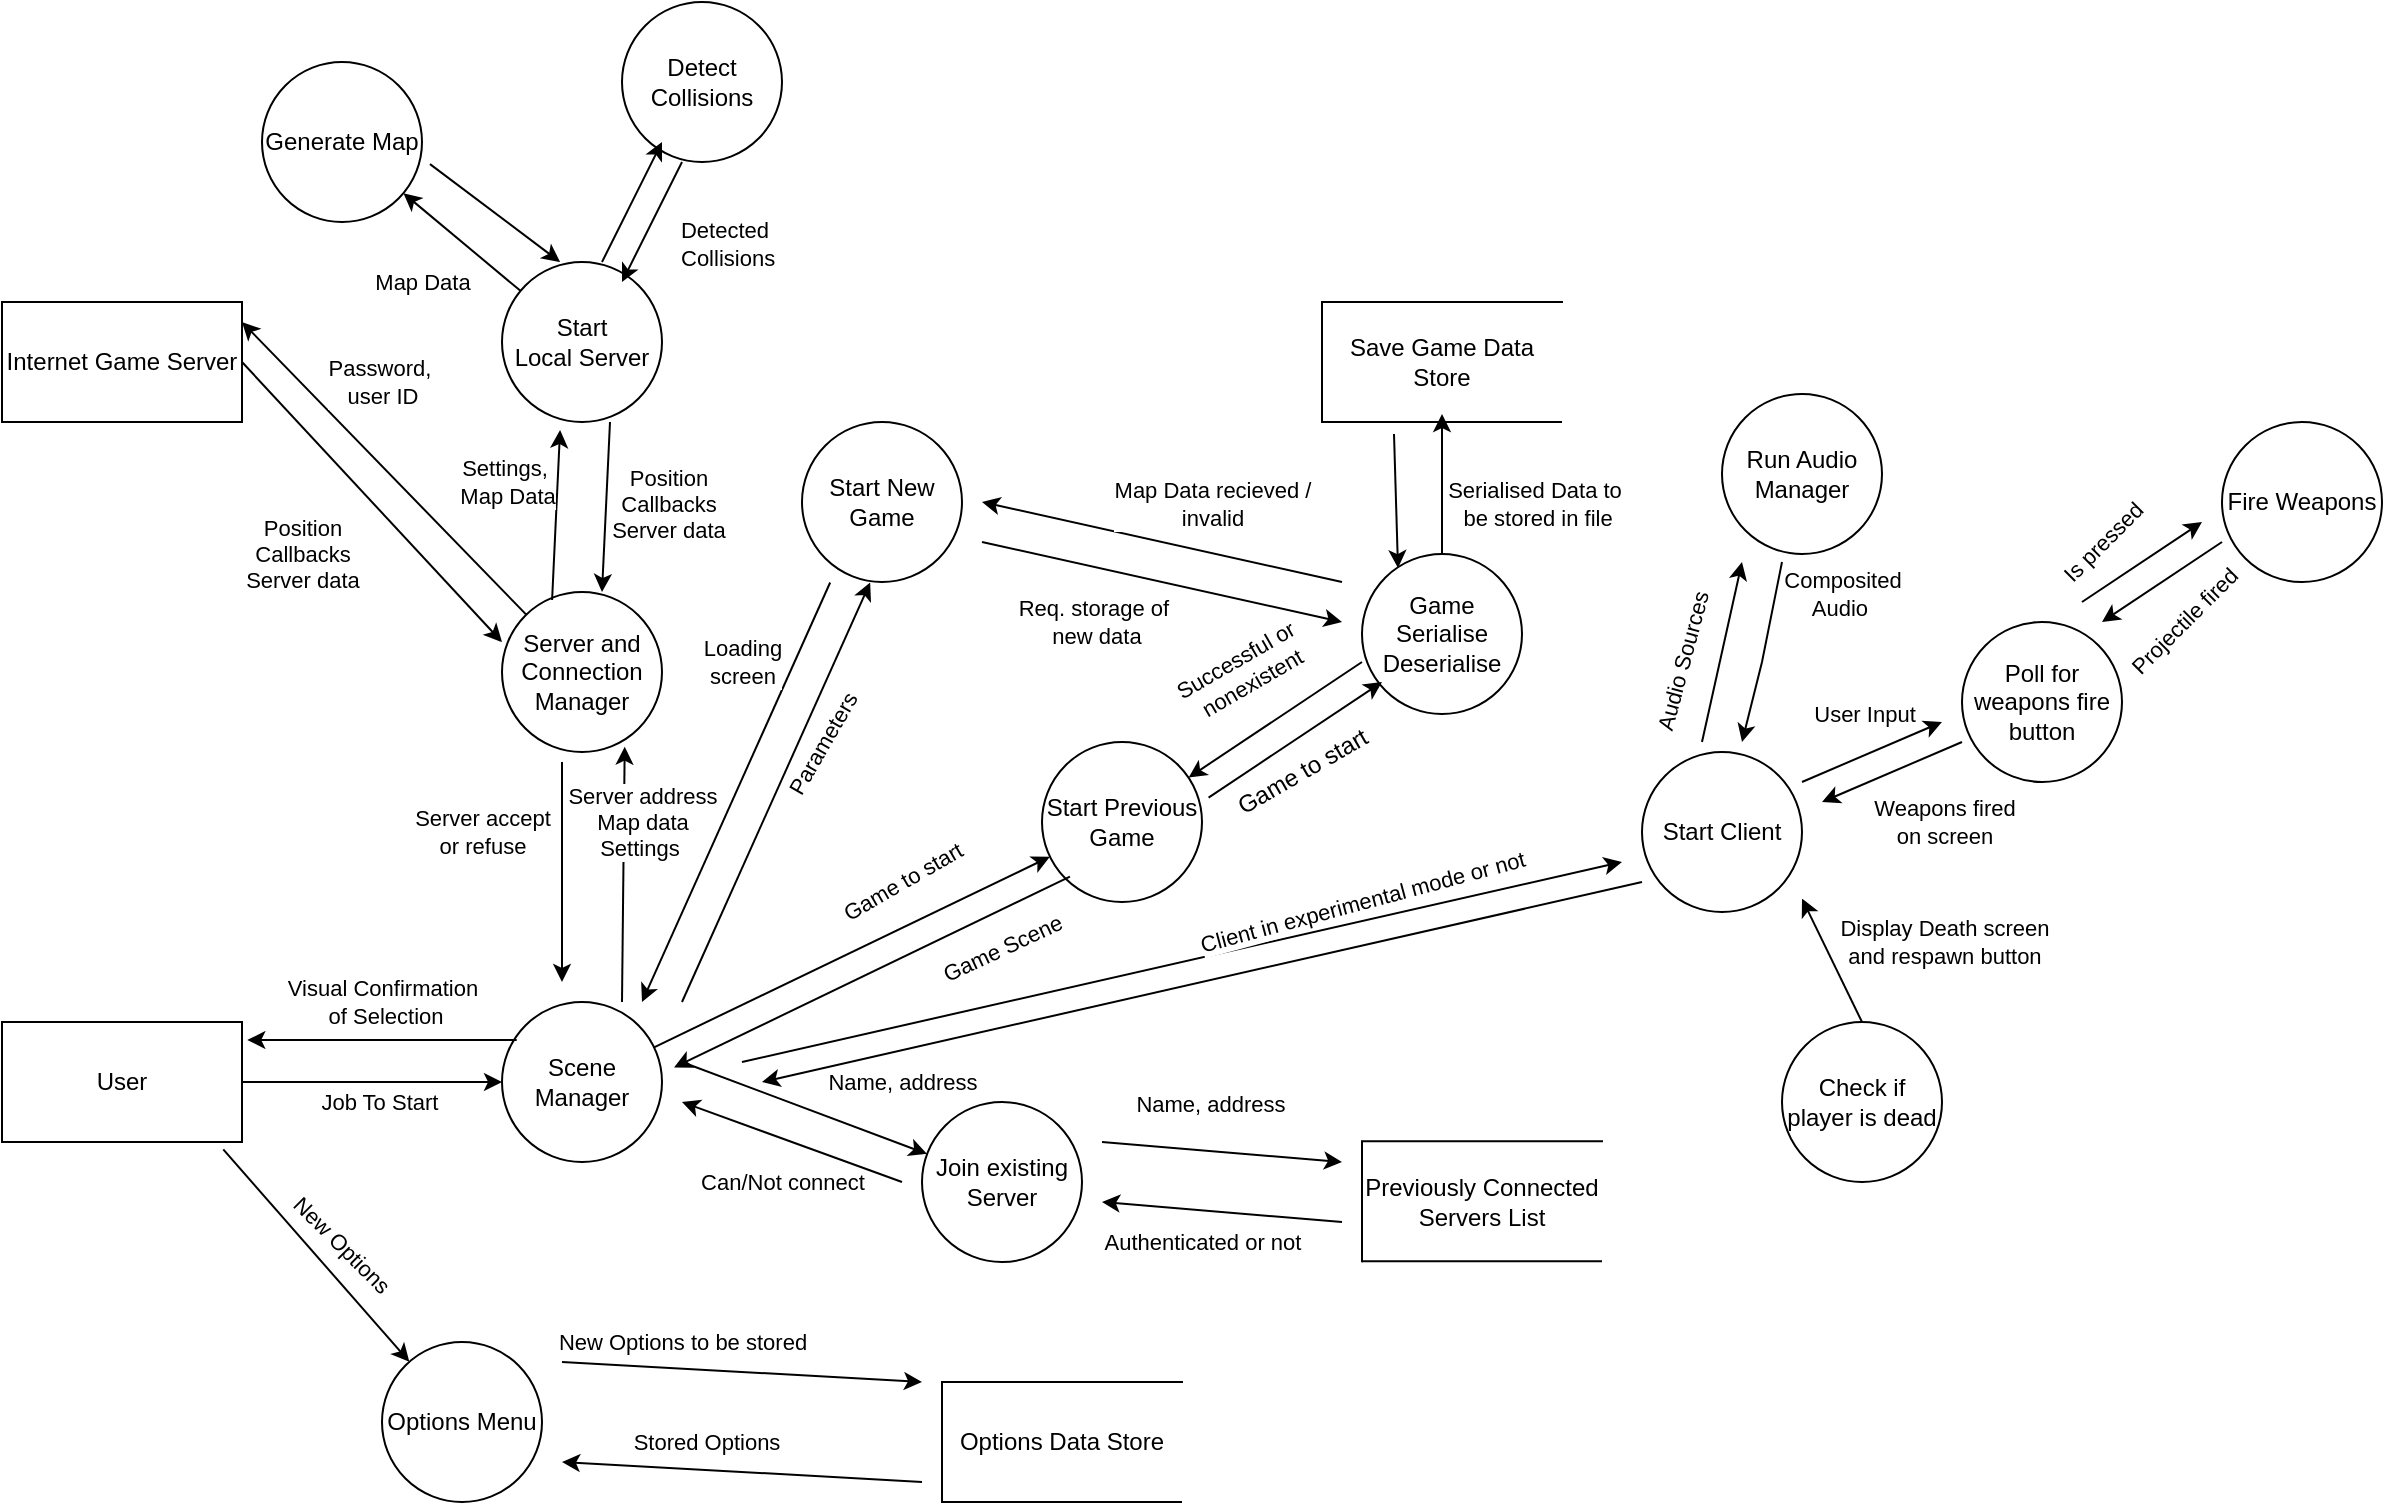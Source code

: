 <mxfile version="20.8.16" type="device"><diagram name="Page-1" id="eSBTYTZie94PI0F3gbaS"><mxGraphModel dx="989" dy="667" grid="1" gridSize="10" guides="1" tooltips="1" connect="1" arrows="1" fold="1" page="1" pageScale="1" pageWidth="827" pageHeight="1169" math="0" shadow="0"><root><mxCell id="0"/><mxCell id="1" parent="0"/><mxCell id="SPoyVn8s7T1L9ii8GCxz-6" style="edgeStyle=orthogonalEdgeStyle;rounded=0;orthogonalLoop=1;jettySize=auto;html=1;exitX=1;exitY=0.5;exitDx=0;exitDy=0;entryX=0;entryY=0.5;entryDx=0;entryDy=0;" edge="1" parent="1" source="SPoyVn8s7T1L9ii8GCxz-1" target="SPoyVn8s7T1L9ii8GCxz-2"><mxGeometry relative="1" as="geometry"/></mxCell><mxCell id="SPoyVn8s7T1L9ii8GCxz-25" value="Job To Start&amp;nbsp;" style="edgeLabel;html=1;align=center;verticalAlign=middle;resizable=0;points=[];" vertex="1" connectable="0" parent="SPoyVn8s7T1L9ii8GCxz-6"><mxGeometry x="-0.323" relative="1" as="geometry"><mxPoint x="26" y="10" as="offset"/></mxGeometry></mxCell><mxCell id="SPoyVn8s7T1L9ii8GCxz-1" value="User" style="rounded=0;whiteSpace=wrap;html=1;" vertex="1" parent="1"><mxGeometry x="280" y="800" width="120" height="60" as="geometry"/></mxCell><mxCell id="SPoyVn8s7T1L9ii8GCxz-2" value="Scene Manager" style="ellipse;whiteSpace=wrap;html=1;aspect=fixed;" vertex="1" parent="1"><mxGeometry x="530" y="790" width="80" height="80" as="geometry"/></mxCell><mxCell id="SPoyVn8s7T1L9ii8GCxz-3" value="Server and Connection Manager" style="ellipse;whiteSpace=wrap;html=1;aspect=fixed;" vertex="1" parent="1"><mxGeometry x="530" y="585" width="80" height="80" as="geometry"/></mxCell><mxCell id="SPoyVn8s7T1L9ii8GCxz-7" value="" style="endArrow=classic;html=1;rounded=0;exitX=0.092;exitY=0.238;exitDx=0;exitDy=0;exitPerimeter=0;entryX=1.022;entryY=0.15;entryDx=0;entryDy=0;entryPerimeter=0;" edge="1" parent="1" source="SPoyVn8s7T1L9ii8GCxz-2" target="SPoyVn8s7T1L9ii8GCxz-1"><mxGeometry width="50" height="50" relative="1" as="geometry"><mxPoint x="480" y="900" as="sourcePoint"/><mxPoint x="410" y="810" as="targetPoint"/></mxGeometry></mxCell><mxCell id="SPoyVn8s7T1L9ii8GCxz-26" value="Visual Confirmation&lt;br&gt;&amp;nbsp;of Selection" style="edgeLabel;html=1;align=center;verticalAlign=middle;resizable=0;points=[];" vertex="1" connectable="0" parent="SPoyVn8s7T1L9ii8GCxz-7"><mxGeometry x="0.228" y="-2" relative="1" as="geometry"><mxPoint x="15" y="-17" as="offset"/></mxGeometry></mxCell><mxCell id="SPoyVn8s7T1L9ii8GCxz-8" value="" style="endArrow=classic;html=1;rounded=0;entryX=0.767;entryY=0.967;entryDx=0;entryDy=0;entryPerimeter=0;" edge="1" parent="1" target="SPoyVn8s7T1L9ii8GCxz-3"><mxGeometry width="50" height="50" relative="1" as="geometry"><mxPoint x="590" y="790" as="sourcePoint"/><mxPoint x="590" y="670" as="targetPoint"/></mxGeometry></mxCell><mxCell id="SPoyVn8s7T1L9ii8GCxz-85" value="Server address&lt;br&gt;Map data&lt;br&gt;Settings&amp;nbsp;" style="edgeLabel;html=1;align=center;verticalAlign=middle;resizable=0;points=[];" vertex="1" connectable="0" parent="SPoyVn8s7T1L9ii8GCxz-8"><mxGeometry x="0.482" y="-1" relative="1" as="geometry"><mxPoint x="8" y="4" as="offset"/></mxGeometry></mxCell><mxCell id="SPoyVn8s7T1L9ii8GCxz-9" value="" style="endArrow=classic;html=1;rounded=0;" edge="1" parent="1"><mxGeometry width="50" height="50" relative="1" as="geometry"><mxPoint x="560" y="670" as="sourcePoint"/><mxPoint x="560" y="780" as="targetPoint"/></mxGeometry></mxCell><mxCell id="SPoyVn8s7T1L9ii8GCxz-84" value="Server accept &lt;br&gt;or refuse" style="edgeLabel;html=1;align=center;verticalAlign=middle;resizable=0;points=[];" vertex="1" connectable="0" parent="SPoyVn8s7T1L9ii8GCxz-9"><mxGeometry x="-0.327" y="1" relative="1" as="geometry"><mxPoint x="-41" y="-2" as="offset"/></mxGeometry></mxCell><mxCell id="SPoyVn8s7T1L9ii8GCxz-10" value="Options Menu" style="ellipse;whiteSpace=wrap;html=1;aspect=fixed;" vertex="1" parent="1"><mxGeometry x="470" y="960" width="80" height="80" as="geometry"/></mxCell><mxCell id="SPoyVn8s7T1L9ii8GCxz-17" value="Options Data Store" style="shape=partialRectangle;whiteSpace=wrap;html=1;bottom=0;right=0;fillColor=none;glass=0;" vertex="1" parent="1"><mxGeometry x="750" y="980" width="120" height="60" as="geometry"/></mxCell><mxCell id="SPoyVn8s7T1L9ii8GCxz-18" value="" style="endArrow=classic;html=1;rounded=0;" edge="1" parent="1"><mxGeometry width="50" height="50" relative="1" as="geometry"><mxPoint x="560" y="970" as="sourcePoint"/><mxPoint x="740" y="980" as="targetPoint"/></mxGeometry></mxCell><mxCell id="SPoyVn8s7T1L9ii8GCxz-22" value="New Options to be stored" style="edgeLabel;html=1;align=center;verticalAlign=middle;resizable=0;points=[];" vertex="1" connectable="0" parent="SPoyVn8s7T1L9ii8GCxz-18"><mxGeometry x="-0.392" y="-1" relative="1" as="geometry"><mxPoint x="5" y="-14" as="offset"/></mxGeometry></mxCell><mxCell id="SPoyVn8s7T1L9ii8GCxz-19" value="" style="endArrow=classic;html=1;rounded=0;" edge="1" parent="1"><mxGeometry width="50" height="50" relative="1" as="geometry"><mxPoint x="740" y="1030" as="sourcePoint"/><mxPoint x="560" y="1020" as="targetPoint"/></mxGeometry></mxCell><mxCell id="SPoyVn8s7T1L9ii8GCxz-23" value="Stored Options" style="edgeLabel;html=1;align=center;verticalAlign=middle;resizable=0;points=[];" vertex="1" connectable="0" parent="SPoyVn8s7T1L9ii8GCxz-19"><mxGeometry x="0.201" y="-2" relative="1" as="geometry"><mxPoint y="-12" as="offset"/></mxGeometry></mxCell><mxCell id="SPoyVn8s7T1L9ii8GCxz-20" value="" style="endArrow=classic;html=1;rounded=0;exitX=0.922;exitY=1.061;exitDx=0;exitDy=0;exitPerimeter=0;" edge="1" parent="1" source="SPoyVn8s7T1L9ii8GCxz-1" target="SPoyVn8s7T1L9ii8GCxz-10"><mxGeometry width="50" height="50" relative="1" as="geometry"><mxPoint x="620" y="960" as="sourcePoint"/><mxPoint x="670" y="910" as="targetPoint"/></mxGeometry></mxCell><mxCell id="SPoyVn8s7T1L9ii8GCxz-21" value="New Options" style="edgeLabel;html=1;align=center;verticalAlign=middle;resizable=0;points=[];rotation=45;" vertex="1" connectable="0" parent="SPoyVn8s7T1L9ii8GCxz-20"><mxGeometry x="0.294" y="-3" relative="1" as="geometry"><mxPoint x="1" y="-24" as="offset"/></mxGeometry></mxCell><mxCell id="SPoyVn8s7T1L9ii8GCxz-27" value="" style="endArrow=none;html=1;rounded=0;exitX=0;exitY=1;exitDx=0;exitDy=0;entryX=1;entryY=1;entryDx=0;entryDy=0;" edge="1" parent="1" source="SPoyVn8s7T1L9ii8GCxz-17" target="SPoyVn8s7T1L9ii8GCxz-17"><mxGeometry width="50" height="50" relative="1" as="geometry"><mxPoint x="620" y="900" as="sourcePoint"/><mxPoint x="670" y="850" as="targetPoint"/></mxGeometry></mxCell><mxCell id="SPoyVn8s7T1L9ii8GCxz-28" value="Save Game Data Store" style="shape=partialRectangle;whiteSpace=wrap;html=1;bottom=0;right=0;fillColor=none;glass=0;" vertex="1" parent="1"><mxGeometry x="940" y="440" width="120" height="60" as="geometry"/></mxCell><mxCell id="SPoyVn8s7T1L9ii8GCxz-29" value="" style="endArrow=none;html=1;rounded=0;exitX=0;exitY=1;exitDx=0;exitDy=0;entryX=1;entryY=1;entryDx=0;entryDy=0;" edge="1" parent="1" source="SPoyVn8s7T1L9ii8GCxz-28" target="SPoyVn8s7T1L9ii8GCxz-28"><mxGeometry width="50" height="50" relative="1" as="geometry"><mxPoint x="810" y="360" as="sourcePoint"/><mxPoint x="860" y="310" as="targetPoint"/><Array as="points"><mxPoint x="976" y="500"/></Array></mxGeometry></mxCell><mxCell id="SPoyVn8s7T1L9ii8GCxz-31" style="edgeStyle=orthogonalEdgeStyle;rounded=0;orthogonalLoop=1;jettySize=auto;html=1;exitX=0.5;exitY=0;exitDx=0;exitDy=0;" edge="1" parent="1" source="SPoyVn8s7T1L9ii8GCxz-30"><mxGeometry relative="1" as="geometry"><mxPoint x="1000" y="496" as="targetPoint"/></mxGeometry></mxCell><mxCell id="SPoyVn8s7T1L9ii8GCxz-33" value="Serialised Data to&lt;br&gt;&amp;nbsp;be stored in file" style="edgeLabel;html=1;align=center;verticalAlign=middle;resizable=0;points=[];" vertex="1" connectable="0" parent="SPoyVn8s7T1L9ii8GCxz-31"><mxGeometry x="-0.324" y="-1" relative="1" as="geometry"><mxPoint x="45" y="-1" as="offset"/></mxGeometry></mxCell><mxCell id="SPoyVn8s7T1L9ii8GCxz-30" value="Game Serialise Deserialise" style="ellipse;whiteSpace=wrap;html=1;aspect=fixed;glass=0;" vertex="1" parent="1"><mxGeometry x="960" y="566" width="80" height="80" as="geometry"/></mxCell><mxCell id="SPoyVn8s7T1L9ii8GCxz-32" value="" style="endArrow=classic;html=1;rounded=0;entryX=0.225;entryY=0.088;entryDx=0;entryDy=0;entryPerimeter=0;" edge="1" parent="1" target="SPoyVn8s7T1L9ii8GCxz-30"><mxGeometry width="50" height="50" relative="1" as="geometry"><mxPoint x="976" y="506" as="sourcePoint"/><mxPoint x="1166" y="636" as="targetPoint"/></mxGeometry></mxCell><mxCell id="SPoyVn8s7T1L9ii8GCxz-34" value="Start Previous Game" style="ellipse;whiteSpace=wrap;html=1;aspect=fixed;glass=0;" vertex="1" parent="1"><mxGeometry x="800" y="660" width="80" height="80" as="geometry"/></mxCell><mxCell id="SPoyVn8s7T1L9ii8GCxz-35" value="Start New Game" style="ellipse;whiteSpace=wrap;html=1;aspect=fixed;glass=0;" vertex="1" parent="1"><mxGeometry x="680" y="500" width="80" height="80" as="geometry"/></mxCell><mxCell id="SPoyVn8s7T1L9ii8GCxz-36" value="Join existing Server" style="ellipse;whiteSpace=wrap;html=1;aspect=fixed;glass=0;" vertex="1" parent="1"><mxGeometry x="740" y="840" width="80" height="80" as="geometry"/></mxCell><mxCell id="SPoyVn8s7T1L9ii8GCxz-37" value="Previously Connected Servers List" style="shape=partialRectangle;whiteSpace=wrap;html=1;bottom=0;right=0;fillColor=none;glass=0;" vertex="1" parent="1"><mxGeometry x="960" y="859.62" width="120" height="60" as="geometry"/></mxCell><mxCell id="SPoyVn8s7T1L9ii8GCxz-38" value="" style="endArrow=none;html=1;rounded=0;exitX=0;exitY=1;exitDx=0;exitDy=0;entryX=1;entryY=1;entryDx=0;entryDy=0;" edge="1" parent="1" source="SPoyVn8s7T1L9ii8GCxz-37" target="SPoyVn8s7T1L9ii8GCxz-37"><mxGeometry width="50" height="50" relative="1" as="geometry"><mxPoint x="830" y="779.62" as="sourcePoint"/><mxPoint x="880" y="729.62" as="targetPoint"/></mxGeometry></mxCell><mxCell id="SPoyVn8s7T1L9ii8GCxz-39" value="" style="endArrow=classic;html=1;rounded=0;" edge="1" parent="1"><mxGeometry width="50" height="50" relative="1" as="geometry"><mxPoint x="830" y="860" as="sourcePoint"/><mxPoint x="950" y="870" as="targetPoint"/></mxGeometry></mxCell><mxCell id="SPoyVn8s7T1L9ii8GCxz-87" value="Name, address" style="edgeLabel;html=1;align=center;verticalAlign=middle;resizable=0;points=[];" vertex="1" connectable="0" parent="SPoyVn8s7T1L9ii8GCxz-39"><mxGeometry x="-0.115" y="1" relative="1" as="geometry"><mxPoint y="-23" as="offset"/></mxGeometry></mxCell><mxCell id="SPoyVn8s7T1L9ii8GCxz-40" value="" style="endArrow=classic;html=1;rounded=0;" edge="1" parent="1"><mxGeometry width="50" height="50" relative="1" as="geometry"><mxPoint x="950" y="900" as="sourcePoint"/><mxPoint x="830" y="890" as="targetPoint"/></mxGeometry></mxCell><mxCell id="SPoyVn8s7T1L9ii8GCxz-88" value="Authenticated or not" style="edgeLabel;html=1;align=center;verticalAlign=middle;resizable=0;points=[];" vertex="1" connectable="0" parent="SPoyVn8s7T1L9ii8GCxz-40"><mxGeometry x="0.419" y="1" relative="1" as="geometry"><mxPoint x="15" y="16" as="offset"/></mxGeometry></mxCell><mxCell id="SPoyVn8s7T1L9ii8GCxz-41" value="" style="endArrow=classic;html=1;rounded=0;" edge="1" parent="1" target="SPoyVn8s7T1L9ii8GCxz-36"><mxGeometry width="50" height="50" relative="1" as="geometry"><mxPoint x="620" y="820" as="sourcePoint"/><mxPoint x="710" y="830" as="targetPoint"/></mxGeometry></mxCell><mxCell id="SPoyVn8s7T1L9ii8GCxz-86" value="Name, address" style="edgeLabel;html=1;align=center;verticalAlign=middle;resizable=0;points=[];" vertex="1" connectable="0" parent="SPoyVn8s7T1L9ii8GCxz-41"><mxGeometry x="0.482" y="1" relative="1" as="geometry"><mxPoint x="19" y="-23" as="offset"/></mxGeometry></mxCell><mxCell id="SPoyVn8s7T1L9ii8GCxz-42" value="" style="endArrow=classic;html=1;rounded=0;" edge="1" parent="1"><mxGeometry width="50" height="50" relative="1" as="geometry"><mxPoint x="730" y="880" as="sourcePoint"/><mxPoint x="620" y="840" as="targetPoint"/></mxGeometry></mxCell><mxCell id="SPoyVn8s7T1L9ii8GCxz-89" value="Can/Not connect" style="edgeLabel;html=1;align=center;verticalAlign=middle;resizable=0;points=[];" vertex="1" connectable="0" parent="SPoyVn8s7T1L9ii8GCxz-42"><mxGeometry x="-0.284" y="2" relative="1" as="geometry"><mxPoint x="-20" y="12" as="offset"/></mxGeometry></mxCell><mxCell id="SPoyVn8s7T1L9ii8GCxz-43" value="" style="endArrow=classic;html=1;rounded=0;" edge="1" parent="1"><mxGeometry width="50" height="50" relative="1" as="geometry"><mxPoint x="770" y="560" as="sourcePoint"/><mxPoint x="950" y="600" as="targetPoint"/></mxGeometry></mxCell><mxCell id="SPoyVn8s7T1L9ii8GCxz-101" value="Req. storage of&amp;nbsp;&lt;br&gt;new data" style="edgeLabel;html=1;align=center;verticalAlign=middle;resizable=0;points=[];" vertex="1" connectable="0" parent="SPoyVn8s7T1L9ii8GCxz-43"><mxGeometry x="-0.277" relative="1" as="geometry"><mxPoint x="-8" y="25" as="offset"/></mxGeometry></mxCell><mxCell id="SPoyVn8s7T1L9ii8GCxz-44" value="" style="endArrow=none;html=1;rounded=0;startArrow=classic;startFill=1;endFill=0;" edge="1" parent="1"><mxGeometry width="50" height="50" relative="1" as="geometry"><mxPoint x="770" y="540" as="sourcePoint"/><mxPoint x="950" y="580" as="targetPoint"/></mxGeometry></mxCell><mxCell id="SPoyVn8s7T1L9ii8GCxz-100" value="Map Data recieved /&lt;br&gt;invalid" style="edgeLabel;html=1;align=center;verticalAlign=middle;resizable=0;points=[];" vertex="1" connectable="0" parent="SPoyVn8s7T1L9ii8GCxz-44"><mxGeometry x="0.272" y="1" relative="1" as="geometry"><mxPoint y="-24" as="offset"/></mxGeometry></mxCell><mxCell id="SPoyVn8s7T1L9ii8GCxz-45" value="" style="endArrow=none;html=1;rounded=0;startArrow=classic;startFill=1;endFill=0;entryX=0;entryY=0.675;entryDx=0;entryDy=0;entryPerimeter=0;" edge="1" parent="1" source="SPoyVn8s7T1L9ii8GCxz-34" target="SPoyVn8s7T1L9ii8GCxz-30"><mxGeometry width="50" height="50" relative="1" as="geometry"><mxPoint x="780" y="550" as="sourcePoint"/><mxPoint x="960" y="590" as="targetPoint"/></mxGeometry></mxCell><mxCell id="SPoyVn8s7T1L9ii8GCxz-104" value="Successful or&lt;br&gt;&amp;nbsp;nonexistent" style="edgeLabel;html=1;align=center;verticalAlign=middle;resizable=0;points=[];rotation=-30;" vertex="1" connectable="0" parent="SPoyVn8s7T1L9ii8GCxz-45"><mxGeometry x="0.575" y="-1" relative="1" as="geometry"><mxPoint x="-42" y="-8" as="offset"/></mxGeometry></mxCell><mxCell id="SPoyVn8s7T1L9ii8GCxz-46" value="" style="endArrow=classic;html=1;rounded=0;startArrow=none;startFill=0;endFill=1;entryX=0;entryY=0.675;entryDx=0;entryDy=0;entryPerimeter=0;" edge="1" parent="1"><mxGeometry width="50" height="50" relative="1" as="geometry"><mxPoint x="883.282" y="687.812" as="sourcePoint"/><mxPoint x="970" y="630" as="targetPoint"/></mxGeometry></mxCell><mxCell id="SPoyVn8s7T1L9ii8GCxz-47" value="" style="endArrow=classic;html=1;rounded=0;" edge="1" parent="1" source="SPoyVn8s7T1L9ii8GCxz-2" target="SPoyVn8s7T1L9ii8GCxz-34"><mxGeometry width="50" height="50" relative="1" as="geometry"><mxPoint x="650" y="710" as="sourcePoint"/><mxPoint x="700" y="660" as="targetPoint"/></mxGeometry></mxCell><mxCell id="SPoyVn8s7T1L9ii8GCxz-102" value="Game to start" style="edgeLabel;html=1;align=center;verticalAlign=middle;resizable=0;points=[];rotation=-30;" vertex="1" connectable="0" parent="SPoyVn8s7T1L9ii8GCxz-47"><mxGeometry x="0.657" y="-1" relative="1" as="geometry"><mxPoint x="-41" y="-5" as="offset"/></mxGeometry></mxCell><mxCell id="SPoyVn8s7T1L9ii8GCxz-48" value="" style="endArrow=none;html=1;rounded=0;endFill=0;startArrow=classic;startFill=1;" edge="1" parent="1"><mxGeometry width="50" height="50" relative="1" as="geometry"><mxPoint x="616.064" y="822.696" as="sourcePoint"/><mxPoint x="813.96" y="727.353" as="targetPoint"/></mxGeometry></mxCell><mxCell id="SPoyVn8s7T1L9ii8GCxz-105" value="Game Scene" style="edgeLabel;html=1;align=center;verticalAlign=middle;resizable=0;points=[];rotation=-25;" vertex="1" connectable="0" parent="SPoyVn8s7T1L9ii8GCxz-48"><mxGeometry x="0.211" y="2" relative="1" as="geometry"><mxPoint x="45" as="offset"/></mxGeometry></mxCell><mxCell id="SPoyVn8s7T1L9ii8GCxz-49" value="" style="endArrow=none;html=1;rounded=0;endFill=0;startArrow=classic;startFill=1;exitX=0.426;exitY=1.003;exitDx=0;exitDy=0;exitPerimeter=0;" edge="1" parent="1" source="SPoyVn8s7T1L9ii8GCxz-35"><mxGeometry width="50" height="50" relative="1" as="geometry"><mxPoint x="690" y="630" as="sourcePoint"/><mxPoint x="620" y="790" as="targetPoint"/></mxGeometry></mxCell><mxCell id="SPoyVn8s7T1L9ii8GCxz-94" value="Parameters&amp;nbsp;" style="edgeLabel;html=1;align=center;verticalAlign=middle;resizable=0;points=[];rotation=-60;" vertex="1" connectable="0" parent="SPoyVn8s7T1L9ii8GCxz-49"><mxGeometry x="-0.222" relative="1" as="geometry"><mxPoint x="13" y="-2" as="offset"/></mxGeometry></mxCell><mxCell id="SPoyVn8s7T1L9ii8GCxz-50" value="" style="endArrow=classic;html=1;rounded=0;endFill=1;startArrow=none;startFill=0;exitX=0.426;exitY=1.003;exitDx=0;exitDy=0;exitPerimeter=0;" edge="1" parent="1"><mxGeometry width="50" height="50" relative="1" as="geometry"><mxPoint x="694.08" y="580.24" as="sourcePoint"/><mxPoint x="600" y="790" as="targetPoint"/></mxGeometry></mxCell><mxCell id="SPoyVn8s7T1L9ii8GCxz-95" value="Loading &lt;br&gt;screen" style="edgeLabel;html=1;align=center;verticalAlign=middle;resizable=0;points=[];" vertex="1" connectable="0" parent="SPoyVn8s7T1L9ii8GCxz-50"><mxGeometry x="-0.438" relative="1" as="geometry"><mxPoint x="-18" y="-19" as="offset"/></mxGeometry></mxCell><mxCell id="SPoyVn8s7T1L9ii8GCxz-51" value="Start &lt;br&gt;Local Server" style="ellipse;whiteSpace=wrap;html=1;aspect=fixed;glass=0;" vertex="1" parent="1"><mxGeometry x="530" y="420" width="80" height="80" as="geometry"/></mxCell><mxCell id="SPoyVn8s7T1L9ii8GCxz-52" value="Internet Game Server" style="rounded=0;whiteSpace=wrap;html=1;" vertex="1" parent="1"><mxGeometry x="280" y="440" width="120" height="60" as="geometry"/></mxCell><mxCell id="SPoyVn8s7T1L9ii8GCxz-53" value="" style="endArrow=classic;html=1;rounded=0;entryX=0.363;entryY=1.05;entryDx=0;entryDy=0;entryPerimeter=0;exitX=0.313;exitY=0.05;exitDx=0;exitDy=0;exitPerimeter=0;" edge="1" parent="1" source="SPoyVn8s7T1L9ii8GCxz-3" target="SPoyVn8s7T1L9ii8GCxz-51"><mxGeometry width="50" height="50" relative="1" as="geometry"><mxPoint x="520" y="720" as="sourcePoint"/><mxPoint x="570" y="670" as="targetPoint"/></mxGeometry></mxCell><mxCell id="SPoyVn8s7T1L9ii8GCxz-93" value="Settings,&lt;br&gt;&amp;nbsp;Map Data" style="edgeLabel;html=1;align=center;verticalAlign=middle;resizable=0;points=[];" vertex="1" connectable="0" parent="SPoyVn8s7T1L9ii8GCxz-53"><mxGeometry x="0.191" y="-3" relative="1" as="geometry"><mxPoint x="-30" y="-9" as="offset"/></mxGeometry></mxCell><mxCell id="SPoyVn8s7T1L9ii8GCxz-55" value="" style="endArrow=none;html=1;rounded=0;entryX=0.363;entryY=1.05;entryDx=0;entryDy=0;entryPerimeter=0;exitX=0.313;exitY=0.05;exitDx=0;exitDy=0;exitPerimeter=0;startArrow=classic;startFill=1;endFill=0;" edge="1" parent="1"><mxGeometry width="50" height="50" relative="1" as="geometry"><mxPoint x="580" y="585" as="sourcePoint"/><mxPoint x="584" y="500" as="targetPoint"/></mxGeometry></mxCell><mxCell id="SPoyVn8s7T1L9ii8GCxz-56" value="" style="endArrow=classic;html=1;rounded=0;entryX=0;entryY=0.313;entryDx=0;entryDy=0;entryPerimeter=0;exitX=1;exitY=0.5;exitDx=0;exitDy=0;" edge="1" parent="1" source="SPoyVn8s7T1L9ii8GCxz-52" target="SPoyVn8s7T1L9ii8GCxz-3"><mxGeometry width="50" height="50" relative="1" as="geometry"><mxPoint x="480.0" y="502.5" as="sourcePoint"/><mxPoint x="484.0" y="417.5" as="targetPoint"/></mxGeometry></mxCell><mxCell id="SPoyVn8s7T1L9ii8GCxz-91" value="Position&lt;br&gt;Callbacks&lt;br&gt;Server data" style="edgeLabel;html=1;align=center;verticalAlign=middle;resizable=0;points=[];" vertex="1" connectable="0" parent="SPoyVn8s7T1L9ii8GCxz-56"><mxGeometry x="-0.13" y="-1" relative="1" as="geometry"><mxPoint x="-26" y="34" as="offset"/></mxGeometry></mxCell><mxCell id="SPoyVn8s7T1L9ii8GCxz-57" value="" style="endArrow=none;html=1;rounded=0;exitX=1;exitY=0.5;exitDx=0;exitDy=0;startArrow=classic;startFill=1;endFill=0;" edge="1" parent="1" target="SPoyVn8s7T1L9ii8GCxz-3"><mxGeometry width="50" height="50" relative="1" as="geometry"><mxPoint x="400" y="450" as="sourcePoint"/><mxPoint x="530" y="450" as="targetPoint"/></mxGeometry></mxCell><mxCell id="SPoyVn8s7T1L9ii8GCxz-90" value="Password,&amp;nbsp;&lt;br&gt;user ID" style="edgeLabel;html=1;align=center;verticalAlign=middle;resizable=0;points=[];" vertex="1" connectable="0" parent="SPoyVn8s7T1L9ii8GCxz-57"><mxGeometry x="0.206" y="3" relative="1" as="geometry"><mxPoint x="-18" y="-56" as="offset"/></mxGeometry></mxCell><mxCell id="SPoyVn8s7T1L9ii8GCxz-58" value="Generate Map" style="ellipse;whiteSpace=wrap;html=1;aspect=fixed;glass=0;" vertex="1" parent="1"><mxGeometry x="410" y="320" width="80" height="80" as="geometry"/></mxCell><mxCell id="SPoyVn8s7T1L9ii8GCxz-59" value="Detect Collisions" style="ellipse;whiteSpace=wrap;html=1;aspect=fixed;glass=0;" vertex="1" parent="1"><mxGeometry x="590" y="290" width="80" height="80" as="geometry"/></mxCell><mxCell id="SPoyVn8s7T1L9ii8GCxz-61" value="" style="endArrow=classic;html=1;rounded=0;entryX=0.363;entryY=1.05;entryDx=0;entryDy=0;entryPerimeter=0;exitX=0.625;exitY=0;exitDx=0;exitDy=0;exitPerimeter=0;" edge="1" parent="1" source="SPoyVn8s7T1L9ii8GCxz-51"><mxGeometry width="50" height="50" relative="1" as="geometry"><mxPoint x="606" y="445" as="sourcePoint"/><mxPoint x="610" y="360" as="targetPoint"/></mxGeometry></mxCell><mxCell id="SPoyVn8s7T1L9ii8GCxz-62" value="" style="endArrow=none;html=1;rounded=0;entryX=0.363;entryY=1.05;entryDx=0;entryDy=0;entryPerimeter=0;exitX=0.625;exitY=0;exitDx=0;exitDy=0;exitPerimeter=0;endFill=0;startArrow=classic;startFill=1;" edge="1" parent="1"><mxGeometry width="50" height="50" relative="1" as="geometry"><mxPoint x="590" y="430" as="sourcePoint"/><mxPoint x="620" y="370" as="targetPoint"/></mxGeometry></mxCell><mxCell id="SPoyVn8s7T1L9ii8GCxz-83" value="Detected&lt;br&gt;&amp;nbsp;Collisions" style="edgeLabel;html=1;align=center;verticalAlign=middle;resizable=0;points=[];" vertex="1" connectable="0" parent="SPoyVn8s7T1L9ii8GCxz-62"><mxGeometry x="0.355" relative="1" as="geometry"><mxPoint x="30" y="21" as="offset"/></mxGeometry></mxCell><mxCell id="SPoyVn8s7T1L9ii8GCxz-65" value="" style="endArrow=classic;html=1;rounded=0;" edge="1" parent="1" source="SPoyVn8s7T1L9ii8GCxz-51" target="SPoyVn8s7T1L9ii8GCxz-58"><mxGeometry width="50" height="50" relative="1" as="geometry"><mxPoint x="510" y="490" as="sourcePoint"/><mxPoint x="560" y="440" as="targetPoint"/></mxGeometry></mxCell><mxCell id="SPoyVn8s7T1L9ii8GCxz-82" value="Map Data" style="edgeLabel;html=1;align=center;verticalAlign=middle;resizable=0;points=[];" vertex="1" connectable="0" parent="SPoyVn8s7T1L9ii8GCxz-65"><mxGeometry x="-0.318" y="-1" relative="1" as="geometry"><mxPoint x="-30" y="13" as="offset"/></mxGeometry></mxCell><mxCell id="SPoyVn8s7T1L9ii8GCxz-66" value="" style="endArrow=none;html=1;rounded=0;endFill=0;startArrow=classic;startFill=1;entryX=1.05;entryY=0.638;entryDx=0;entryDy=0;entryPerimeter=0;" edge="1" parent="1" target="SPoyVn8s7T1L9ii8GCxz-58"><mxGeometry width="50" height="50" relative="1" as="geometry"><mxPoint x="559.058" y="420.0" as="sourcePoint"/><mxPoint x="520.964" y="358.146" as="targetPoint"/></mxGeometry></mxCell><mxCell id="SPoyVn8s7T1L9ii8GCxz-67" value="" style="endArrow=classic;html=1;rounded=0;" edge="1" parent="1"><mxGeometry width="50" height="50" relative="1" as="geometry"><mxPoint x="650" y="820" as="sourcePoint"/><mxPoint x="1090" y="720" as="targetPoint"/></mxGeometry></mxCell><mxCell id="SPoyVn8s7T1L9ii8GCxz-107" value="Client in experimental mode or not" style="edgeLabel;html=1;align=center;verticalAlign=middle;resizable=0;points=[];rotation=-15;" vertex="1" connectable="0" parent="SPoyVn8s7T1L9ii8GCxz-67"><mxGeometry x="0.381" y="1" relative="1" as="geometry"><mxPoint x="6" y="-10" as="offset"/></mxGeometry></mxCell><mxCell id="SPoyVn8s7T1L9ii8GCxz-68" value="" style="endArrow=none;html=1;rounded=0;endFill=0;startArrow=classic;startFill=1;" edge="1" parent="1"><mxGeometry width="50" height="50" relative="1" as="geometry"><mxPoint x="660" y="830" as="sourcePoint"/><mxPoint x="1100" y="730" as="targetPoint"/></mxGeometry></mxCell><mxCell id="SPoyVn8s7T1L9ii8GCxz-69" value="Start Client" style="ellipse;whiteSpace=wrap;html=1;aspect=fixed;glass=0;" vertex="1" parent="1"><mxGeometry x="1100" y="665" width="80" height="80" as="geometry"/></mxCell><mxCell id="SPoyVn8s7T1L9ii8GCxz-70" value="Run Audio Manager" style="ellipse;whiteSpace=wrap;html=1;aspect=fixed;glass=0;" vertex="1" parent="1"><mxGeometry x="1140" y="486" width="80" height="80" as="geometry"/></mxCell><mxCell id="SPoyVn8s7T1L9ii8GCxz-71" value="Poll for weapons fire button" style="ellipse;whiteSpace=wrap;html=1;aspect=fixed;glass=0;" vertex="1" parent="1"><mxGeometry x="1260" y="600" width="80" height="80" as="geometry"/></mxCell><mxCell id="SPoyVn8s7T1L9ii8GCxz-72" value="Fire Weapons" style="ellipse;whiteSpace=wrap;html=1;aspect=fixed;glass=0;" vertex="1" parent="1"><mxGeometry x="1390" y="500" width="80" height="80" as="geometry"/></mxCell><mxCell id="SPoyVn8s7T1L9ii8GCxz-73" value="" style="endArrow=classic;html=1;rounded=0;" edge="1" parent="1"><mxGeometry width="50" height="50" relative="1" as="geometry"><mxPoint x="1320" y="590" as="sourcePoint"/><mxPoint x="1380" y="550" as="targetPoint"/></mxGeometry></mxCell><mxCell id="SPoyVn8s7T1L9ii8GCxz-108" value="Is pressed" style="edgeLabel;html=1;align=center;verticalAlign=middle;resizable=0;points=[];rotation=-45;" vertex="1" connectable="0" parent="SPoyVn8s7T1L9ii8GCxz-73"><mxGeometry x="0.497" y="-2" relative="1" as="geometry"><mxPoint x="-36" y="-2" as="offset"/></mxGeometry></mxCell><mxCell id="SPoyVn8s7T1L9ii8GCxz-74" value="" style="endArrow=none;html=1;rounded=0;endFill=0;startArrow=classic;startFill=1;" edge="1" parent="1"><mxGeometry width="50" height="50" relative="1" as="geometry"><mxPoint x="1330" y="600" as="sourcePoint"/><mxPoint x="1390" y="560" as="targetPoint"/></mxGeometry></mxCell><mxCell id="SPoyVn8s7T1L9ii8GCxz-109" value="Projectile fired" style="edgeLabel;html=1;align=center;verticalAlign=middle;resizable=0;points=[];rotation=-45;" vertex="1" connectable="0" parent="SPoyVn8s7T1L9ii8GCxz-74"><mxGeometry x="0.537" y="-2" relative="1" as="geometry"><mxPoint x="-7" y="29" as="offset"/></mxGeometry></mxCell><mxCell id="SPoyVn8s7T1L9ii8GCxz-75" value="" style="endArrow=classic;html=1;rounded=0;" edge="1" parent="1"><mxGeometry width="50" height="50" relative="1" as="geometry"><mxPoint x="1180" y="680" as="sourcePoint"/><mxPoint x="1250" y="650" as="targetPoint"/></mxGeometry></mxCell><mxCell id="SPoyVn8s7T1L9ii8GCxz-97" value="User Input" style="edgeLabel;html=1;align=center;verticalAlign=middle;resizable=0;points=[];" vertex="1" connectable="0" parent="SPoyVn8s7T1L9ii8GCxz-75"><mxGeometry x="0.308" y="-1" relative="1" as="geometry"><mxPoint x="-16" y="-15" as="offset"/></mxGeometry></mxCell><mxCell id="SPoyVn8s7T1L9ii8GCxz-76" value="" style="endArrow=none;html=1;rounded=0;endFill=0;startArrow=classic;startFill=1;" edge="1" parent="1"><mxGeometry width="50" height="50" relative="1" as="geometry"><mxPoint x="1190" y="690" as="sourcePoint"/><mxPoint x="1260" y="660" as="targetPoint"/></mxGeometry></mxCell><mxCell id="SPoyVn8s7T1L9ii8GCxz-98" value="Weapons fired&lt;br&gt;on screen" style="edgeLabel;html=1;align=center;verticalAlign=middle;resizable=0;points=[];" vertex="1" connectable="0" parent="SPoyVn8s7T1L9ii8GCxz-76"><mxGeometry x="0.234" y="-3" relative="1" as="geometry"><mxPoint x="16" y="26" as="offset"/></mxGeometry></mxCell><mxCell id="SPoyVn8s7T1L9ii8GCxz-77" value="" style="endArrow=classic;html=1;rounded=0;" edge="1" parent="1"><mxGeometry width="50" height="50" relative="1" as="geometry"><mxPoint x="1130" y="660" as="sourcePoint"/><mxPoint x="1150" y="570" as="targetPoint"/></mxGeometry></mxCell><mxCell id="SPoyVn8s7T1L9ii8GCxz-106" value="Audio Sources" style="edgeLabel;html=1;align=center;verticalAlign=middle;resizable=0;points=[];rotation=-75;" vertex="1" connectable="0" parent="SPoyVn8s7T1L9ii8GCxz-77"><mxGeometry x="0.48" y="-1" relative="1" as="geometry"><mxPoint x="-26" y="26" as="offset"/></mxGeometry></mxCell><mxCell id="SPoyVn8s7T1L9ii8GCxz-78" value="" style="endArrow=none;html=1;rounded=0;endFill=0;startArrow=classic;startFill=1;" edge="1" parent="1"><mxGeometry width="50" height="50" relative="1" as="geometry"><mxPoint x="1150" y="660" as="sourcePoint"/><mxPoint x="1170" y="570" as="targetPoint"/><Array as="points"><mxPoint x="1160" y="620"/></Array></mxGeometry></mxCell><mxCell id="SPoyVn8s7T1L9ii8GCxz-96" value="Composited&lt;br&gt;Audio&amp;nbsp;" style="edgeLabel;html=1;align=center;verticalAlign=middle;resizable=0;points=[];" vertex="1" connectable="0" parent="SPoyVn8s7T1L9ii8GCxz-78"><mxGeometry x="0.283" y="-1" relative="1" as="geometry"><mxPoint x="35" y="-17" as="offset"/></mxGeometry></mxCell><mxCell id="SPoyVn8s7T1L9ii8GCxz-79" value="Check if player is dead" style="ellipse;whiteSpace=wrap;html=1;aspect=fixed;glass=0;" vertex="1" parent="1"><mxGeometry x="1170" y="800" width="80" height="80" as="geometry"/></mxCell><mxCell id="SPoyVn8s7T1L9ii8GCxz-81" value="" style="endArrow=none;html=1;rounded=0;exitX=0.781;exitY=0.967;exitDx=0;exitDy=0;exitPerimeter=0;startArrow=classic;startFill=1;endFill=0;" edge="1" parent="1"><mxGeometry width="50" height="50" relative="1" as="geometry"><mxPoint x="1180" y="738.32" as="sourcePoint"/><mxPoint x="1210.001" y="800.0" as="targetPoint"/></mxGeometry></mxCell><mxCell id="SPoyVn8s7T1L9ii8GCxz-99" value="Display Death screen&lt;br&gt;and respawn button" style="edgeLabel;html=1;align=center;verticalAlign=middle;resizable=0;points=[];" vertex="1" connectable="0" parent="SPoyVn8s7T1L9ii8GCxz-81"><mxGeometry x="-0.321" relative="1" as="geometry"><mxPoint x="60" as="offset"/></mxGeometry></mxCell><mxCell id="SPoyVn8s7T1L9ii8GCxz-92" value="Position&lt;br&gt;Callbacks&lt;br&gt;Server data" style="edgeLabel;html=1;align=center;verticalAlign=middle;resizable=0;points=[];" vertex="1" connectable="0" parent="1"><mxGeometry x="430.001" y="599.999" as="geometry"><mxPoint x="183" y="-59" as="offset"/></mxGeometry></mxCell><mxCell id="SPoyVn8s7T1L9ii8GCxz-103" value="Game to start" style="text;html=1;align=center;verticalAlign=middle;resizable=0;points=[];autosize=1;strokeColor=none;fillColor=none;rotation=-30;" vertex="1" parent="1"><mxGeometry x="880" y="660" width="100" height="30" as="geometry"/></mxCell></root></mxGraphModel></diagram></mxfile>